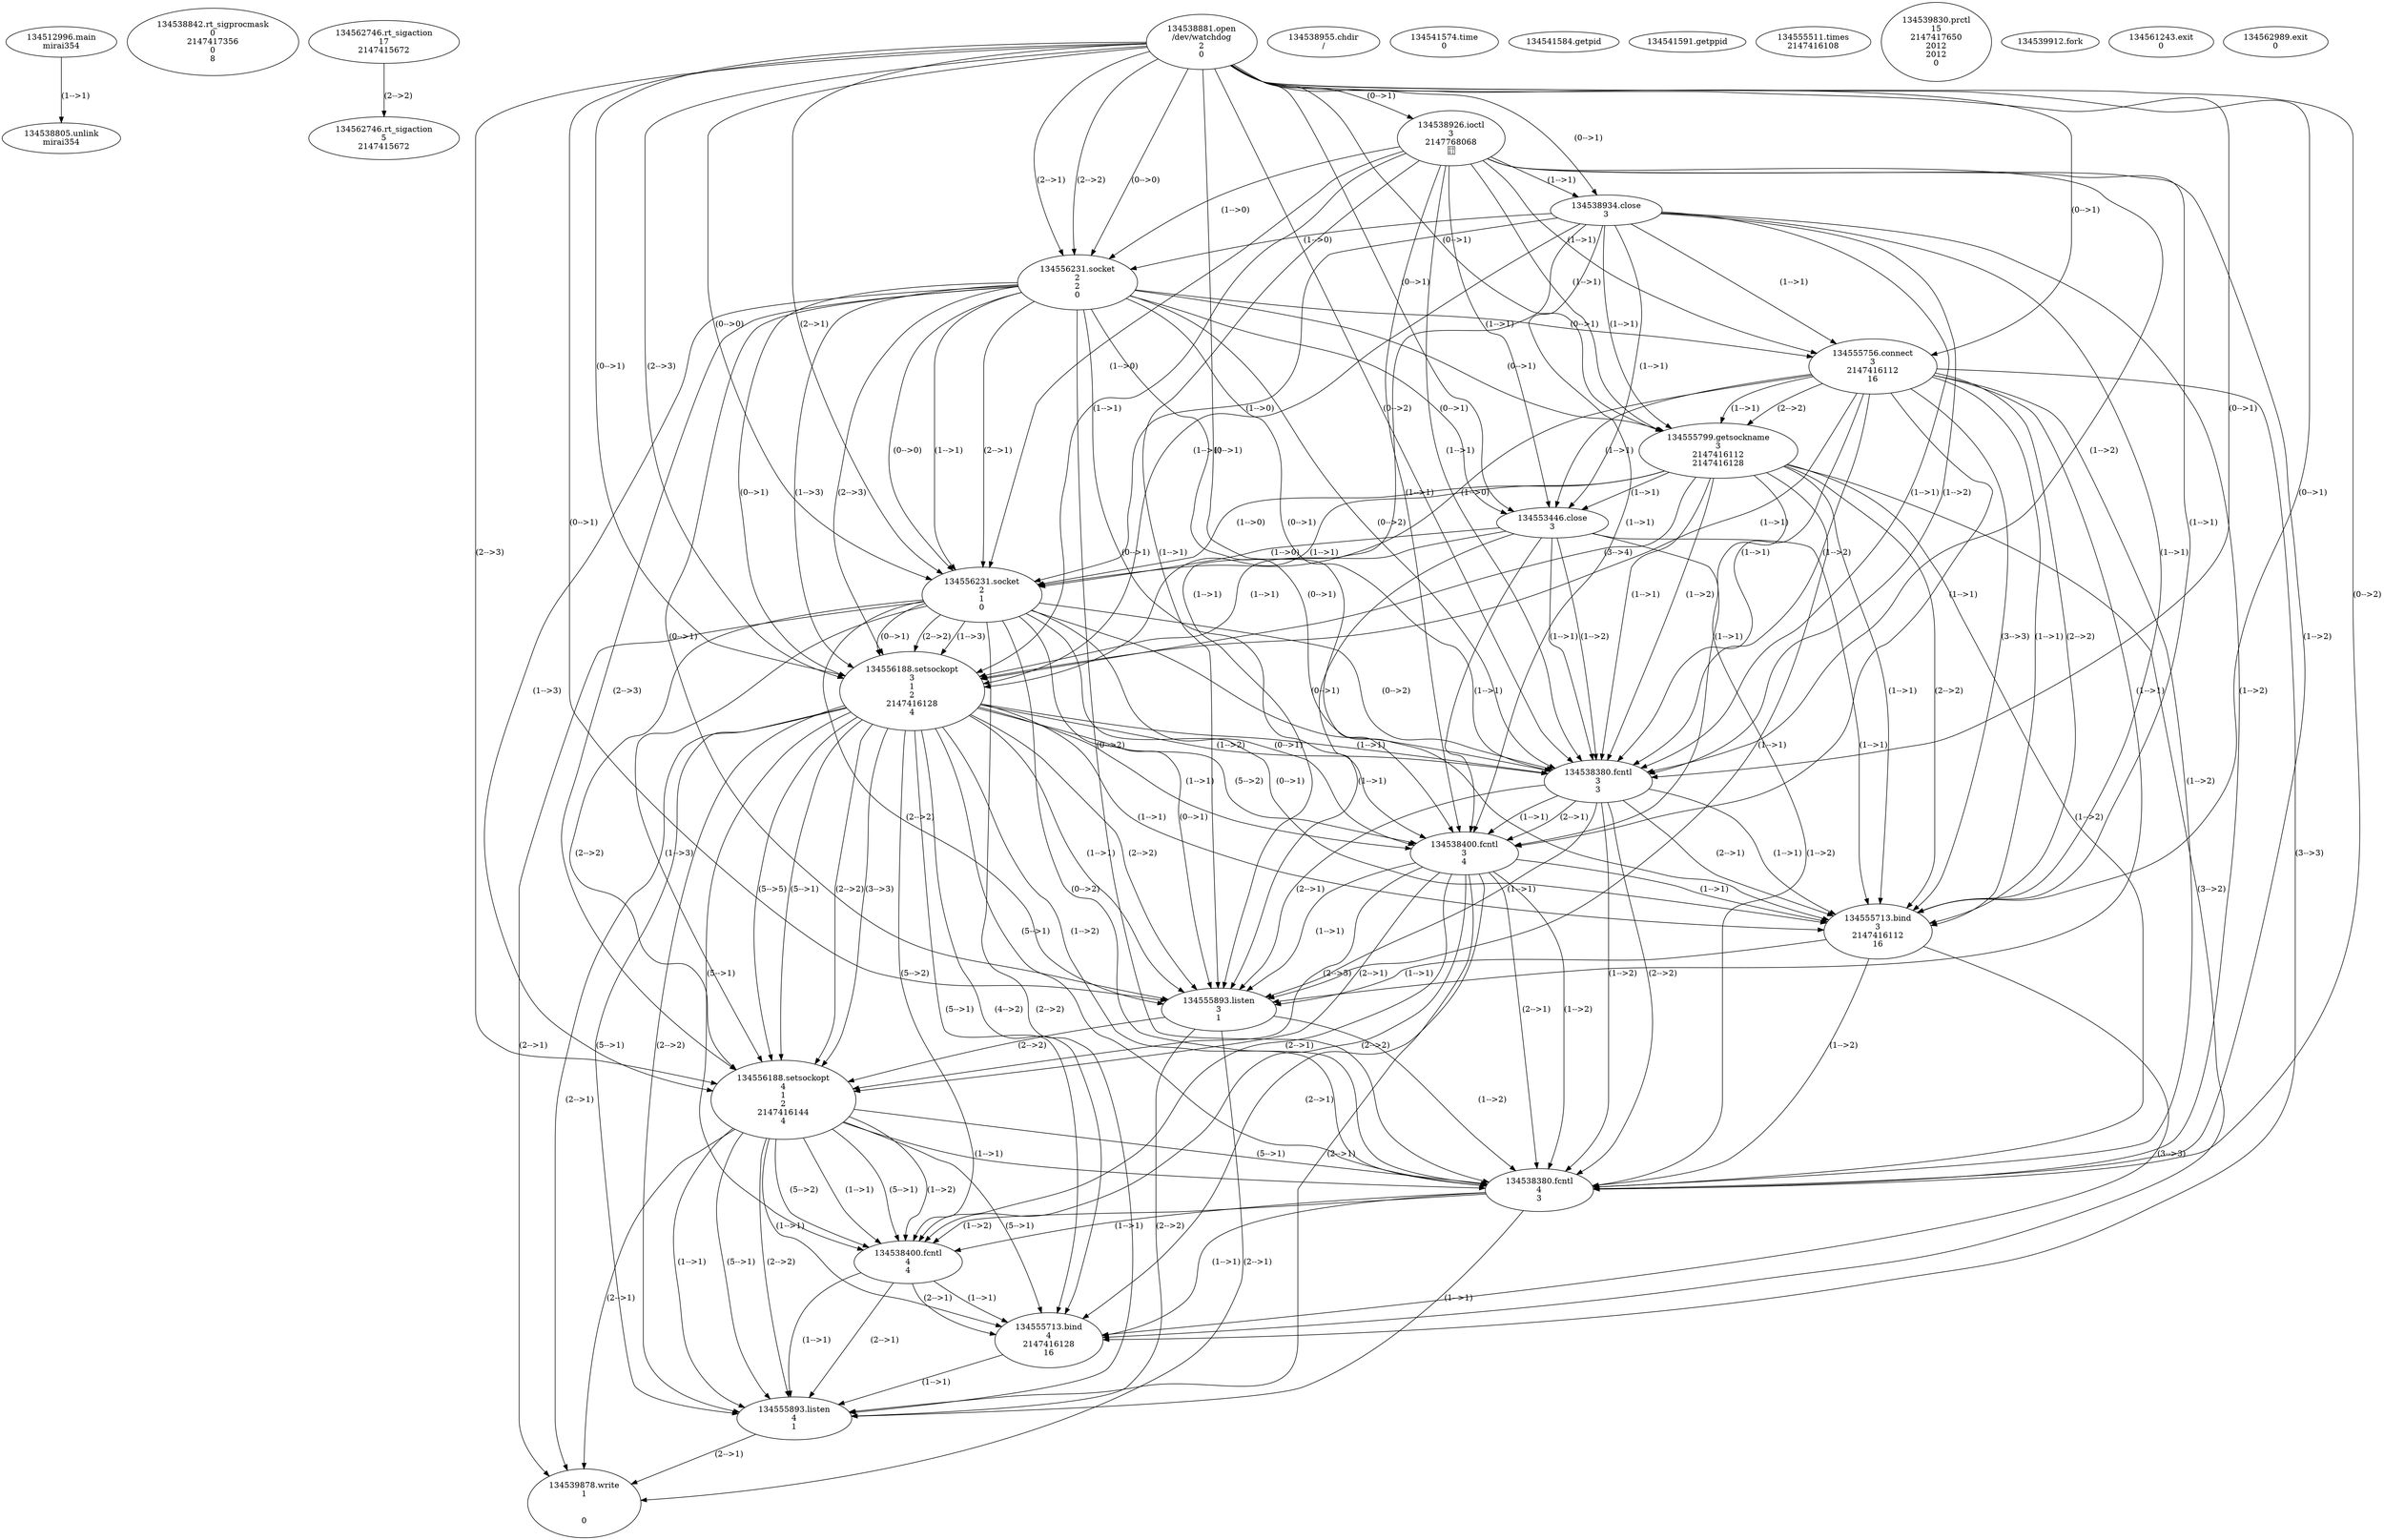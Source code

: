 // Global SCDG with merge call
digraph {
	0 [label="134512996.main
mirai354"]
	1 [label="134538805.unlink
mirai354"]
	0 -> 1 [label="(1-->1)"]
	2 [label="134538842.rt_sigprocmask
0
2147417356
0
8"]
	3 [label="134562746.rt_sigaction
17
2147415672"]
	4 [label="134562746.rt_sigaction
5
2147415672"]
	3 -> 4 [label="(2-->2)"]
	5 [label="134538881.open
/dev/watchdog
2
0"]
	6 [label="134538926.ioctl
3
2147768068
"]
	5 -> 6 [label="(0-->1)"]
	7 [label="134538934.close
3"]
	5 -> 7 [label="(0-->1)"]
	6 -> 7 [label="(1-->1)"]
	8 [label="134538955.chdir
/"]
	9 [label="134556231.socket
2
2
0"]
	5 -> 9 [label="(2-->1)"]
	5 -> 9 [label="(2-->2)"]
	5 -> 9 [label="(0-->0)"]
	6 -> 9 [label="(1-->0)"]
	7 -> 9 [label="(1-->0)"]
	10 [label="134555756.connect
3
2147416112
16"]
	5 -> 10 [label="(0-->1)"]
	6 -> 10 [label="(1-->1)"]
	7 -> 10 [label="(1-->1)"]
	9 -> 10 [label="(0-->1)"]
	11 [label="134555799.getsockname
3
2147416112
2147416128"]
	5 -> 11 [label="(0-->1)"]
	6 -> 11 [label="(1-->1)"]
	7 -> 11 [label="(1-->1)"]
	9 -> 11 [label="(0-->1)"]
	10 -> 11 [label="(1-->1)"]
	10 -> 11 [label="(2-->2)"]
	12 [label="134553446.close
3"]
	5 -> 12 [label="(0-->1)"]
	6 -> 12 [label="(1-->1)"]
	7 -> 12 [label="(1-->1)"]
	9 -> 12 [label="(0-->1)"]
	10 -> 12 [label="(1-->1)"]
	11 -> 12 [label="(1-->1)"]
	13 [label="134556231.socket
2
1
0"]
	5 -> 13 [label="(2-->1)"]
	9 -> 13 [label="(1-->1)"]
	9 -> 13 [label="(2-->1)"]
	5 -> 13 [label="(0-->0)"]
	6 -> 13 [label="(1-->0)"]
	7 -> 13 [label="(1-->0)"]
	9 -> 13 [label="(0-->0)"]
	10 -> 13 [label="(1-->0)"]
	11 -> 13 [label="(1-->0)"]
	12 -> 13 [label="(1-->0)"]
	14 [label="134556188.setsockopt
3
1
2
2147416128
4"]
	5 -> 14 [label="(0-->1)"]
	6 -> 14 [label="(1-->1)"]
	7 -> 14 [label="(1-->1)"]
	9 -> 14 [label="(0-->1)"]
	10 -> 14 [label="(1-->1)"]
	11 -> 14 [label="(1-->1)"]
	12 -> 14 [label="(1-->1)"]
	13 -> 14 [label="(0-->1)"]
	13 -> 14 [label="(2-->2)"]
	5 -> 14 [label="(2-->3)"]
	9 -> 14 [label="(1-->3)"]
	9 -> 14 [label="(2-->3)"]
	13 -> 14 [label="(1-->3)"]
	11 -> 14 [label="(3-->4)"]
	15 [label="134538380.fcntl
3
3"]
	5 -> 15 [label="(0-->1)"]
	6 -> 15 [label="(1-->1)"]
	7 -> 15 [label="(1-->1)"]
	9 -> 15 [label="(0-->1)"]
	10 -> 15 [label="(1-->1)"]
	11 -> 15 [label="(1-->1)"]
	12 -> 15 [label="(1-->1)"]
	13 -> 15 [label="(0-->1)"]
	14 -> 15 [label="(1-->1)"]
	5 -> 15 [label="(0-->2)"]
	6 -> 15 [label="(1-->2)"]
	7 -> 15 [label="(1-->2)"]
	9 -> 15 [label="(0-->2)"]
	10 -> 15 [label="(1-->2)"]
	11 -> 15 [label="(1-->2)"]
	12 -> 15 [label="(1-->2)"]
	13 -> 15 [label="(0-->2)"]
	14 -> 15 [label="(1-->2)"]
	16 [label="134538400.fcntl
3
4"]
	5 -> 16 [label="(0-->1)"]
	6 -> 16 [label="(1-->1)"]
	7 -> 16 [label="(1-->1)"]
	9 -> 16 [label="(0-->1)"]
	10 -> 16 [label="(1-->1)"]
	11 -> 16 [label="(1-->1)"]
	12 -> 16 [label="(1-->1)"]
	13 -> 16 [label="(0-->1)"]
	14 -> 16 [label="(1-->1)"]
	15 -> 16 [label="(1-->1)"]
	15 -> 16 [label="(2-->1)"]
	14 -> 16 [label="(5-->2)"]
	17 [label="134555713.bind
3
2147416112
16"]
	5 -> 17 [label="(0-->1)"]
	6 -> 17 [label="(1-->1)"]
	7 -> 17 [label="(1-->1)"]
	9 -> 17 [label="(0-->1)"]
	10 -> 17 [label="(1-->1)"]
	11 -> 17 [label="(1-->1)"]
	12 -> 17 [label="(1-->1)"]
	13 -> 17 [label="(0-->1)"]
	14 -> 17 [label="(1-->1)"]
	15 -> 17 [label="(1-->1)"]
	15 -> 17 [label="(2-->1)"]
	16 -> 17 [label="(1-->1)"]
	10 -> 17 [label="(2-->2)"]
	11 -> 17 [label="(2-->2)"]
	10 -> 17 [label="(3-->3)"]
	18 [label="134555893.listen
3
1"]
	5 -> 18 [label="(0-->1)"]
	6 -> 18 [label="(1-->1)"]
	7 -> 18 [label="(1-->1)"]
	9 -> 18 [label="(0-->1)"]
	10 -> 18 [label="(1-->1)"]
	11 -> 18 [label="(1-->1)"]
	12 -> 18 [label="(1-->1)"]
	13 -> 18 [label="(0-->1)"]
	14 -> 18 [label="(1-->1)"]
	15 -> 18 [label="(1-->1)"]
	15 -> 18 [label="(2-->1)"]
	16 -> 18 [label="(1-->1)"]
	17 -> 18 [label="(1-->1)"]
	13 -> 18 [label="(2-->2)"]
	14 -> 18 [label="(2-->2)"]
	19 [label="134556188.setsockopt
4
1
2
2147416144
4"]
	14 -> 19 [label="(5-->1)"]
	16 -> 19 [label="(2-->1)"]
	13 -> 19 [label="(2-->2)"]
	14 -> 19 [label="(2-->2)"]
	18 -> 19 [label="(2-->2)"]
	5 -> 19 [label="(2-->3)"]
	9 -> 19 [label="(1-->3)"]
	9 -> 19 [label="(2-->3)"]
	13 -> 19 [label="(1-->3)"]
	14 -> 19 [label="(3-->3)"]
	14 -> 19 [label="(5-->5)"]
	16 -> 19 [label="(2-->5)"]
	20 [label="134538380.fcntl
4
3"]
	14 -> 20 [label="(5-->1)"]
	16 -> 20 [label="(2-->1)"]
	19 -> 20 [label="(1-->1)"]
	19 -> 20 [label="(5-->1)"]
	5 -> 20 [label="(0-->2)"]
	6 -> 20 [label="(1-->2)"]
	7 -> 20 [label="(1-->2)"]
	9 -> 20 [label="(0-->2)"]
	10 -> 20 [label="(1-->2)"]
	11 -> 20 [label="(1-->2)"]
	12 -> 20 [label="(1-->2)"]
	13 -> 20 [label="(0-->2)"]
	14 -> 20 [label="(1-->2)"]
	15 -> 20 [label="(1-->2)"]
	15 -> 20 [label="(2-->2)"]
	16 -> 20 [label="(1-->2)"]
	17 -> 20 [label="(1-->2)"]
	18 -> 20 [label="(1-->2)"]
	21 [label="134538400.fcntl
4
4"]
	14 -> 21 [label="(5-->1)"]
	16 -> 21 [label="(2-->1)"]
	19 -> 21 [label="(1-->1)"]
	19 -> 21 [label="(5-->1)"]
	20 -> 21 [label="(1-->1)"]
	14 -> 21 [label="(5-->2)"]
	16 -> 21 [label="(2-->2)"]
	19 -> 21 [label="(1-->2)"]
	19 -> 21 [label="(5-->2)"]
	20 -> 21 [label="(1-->2)"]
	22 [label="134555713.bind
4
2147416128
16"]
	14 -> 22 [label="(5-->1)"]
	16 -> 22 [label="(2-->1)"]
	19 -> 22 [label="(1-->1)"]
	19 -> 22 [label="(5-->1)"]
	20 -> 22 [label="(1-->1)"]
	21 -> 22 [label="(1-->1)"]
	21 -> 22 [label="(2-->1)"]
	11 -> 22 [label="(3-->2)"]
	14 -> 22 [label="(4-->2)"]
	10 -> 22 [label="(3-->3)"]
	17 -> 22 [label="(3-->3)"]
	23 [label="134555893.listen
4
1"]
	14 -> 23 [label="(5-->1)"]
	16 -> 23 [label="(2-->1)"]
	19 -> 23 [label="(1-->1)"]
	19 -> 23 [label="(5-->1)"]
	20 -> 23 [label="(1-->1)"]
	21 -> 23 [label="(1-->1)"]
	21 -> 23 [label="(2-->1)"]
	22 -> 23 [label="(1-->1)"]
	13 -> 23 [label="(2-->2)"]
	14 -> 23 [label="(2-->2)"]
	18 -> 23 [label="(2-->2)"]
	19 -> 23 [label="(2-->2)"]
	24 [label="134541574.time
0"]
	25 [label="134541584.getpid
"]
	26 [label="134541591.getppid
"]
	27 [label="134555511.times
2147416108"]
	28 [label="134539830.prctl
15
2147417650
2012
2012
0"]
	29 [label="134539878.write
1


0"]
	13 -> 29 [label="(2-->1)"]
	14 -> 29 [label="(2-->1)"]
	18 -> 29 [label="(2-->1)"]
	19 -> 29 [label="(2-->1)"]
	23 -> 29 [label="(2-->1)"]
	30 [label="134539912.fork
"]
	31 [label="134561243.exit
0"]
	32 [label="134562989.exit
0"]
}
